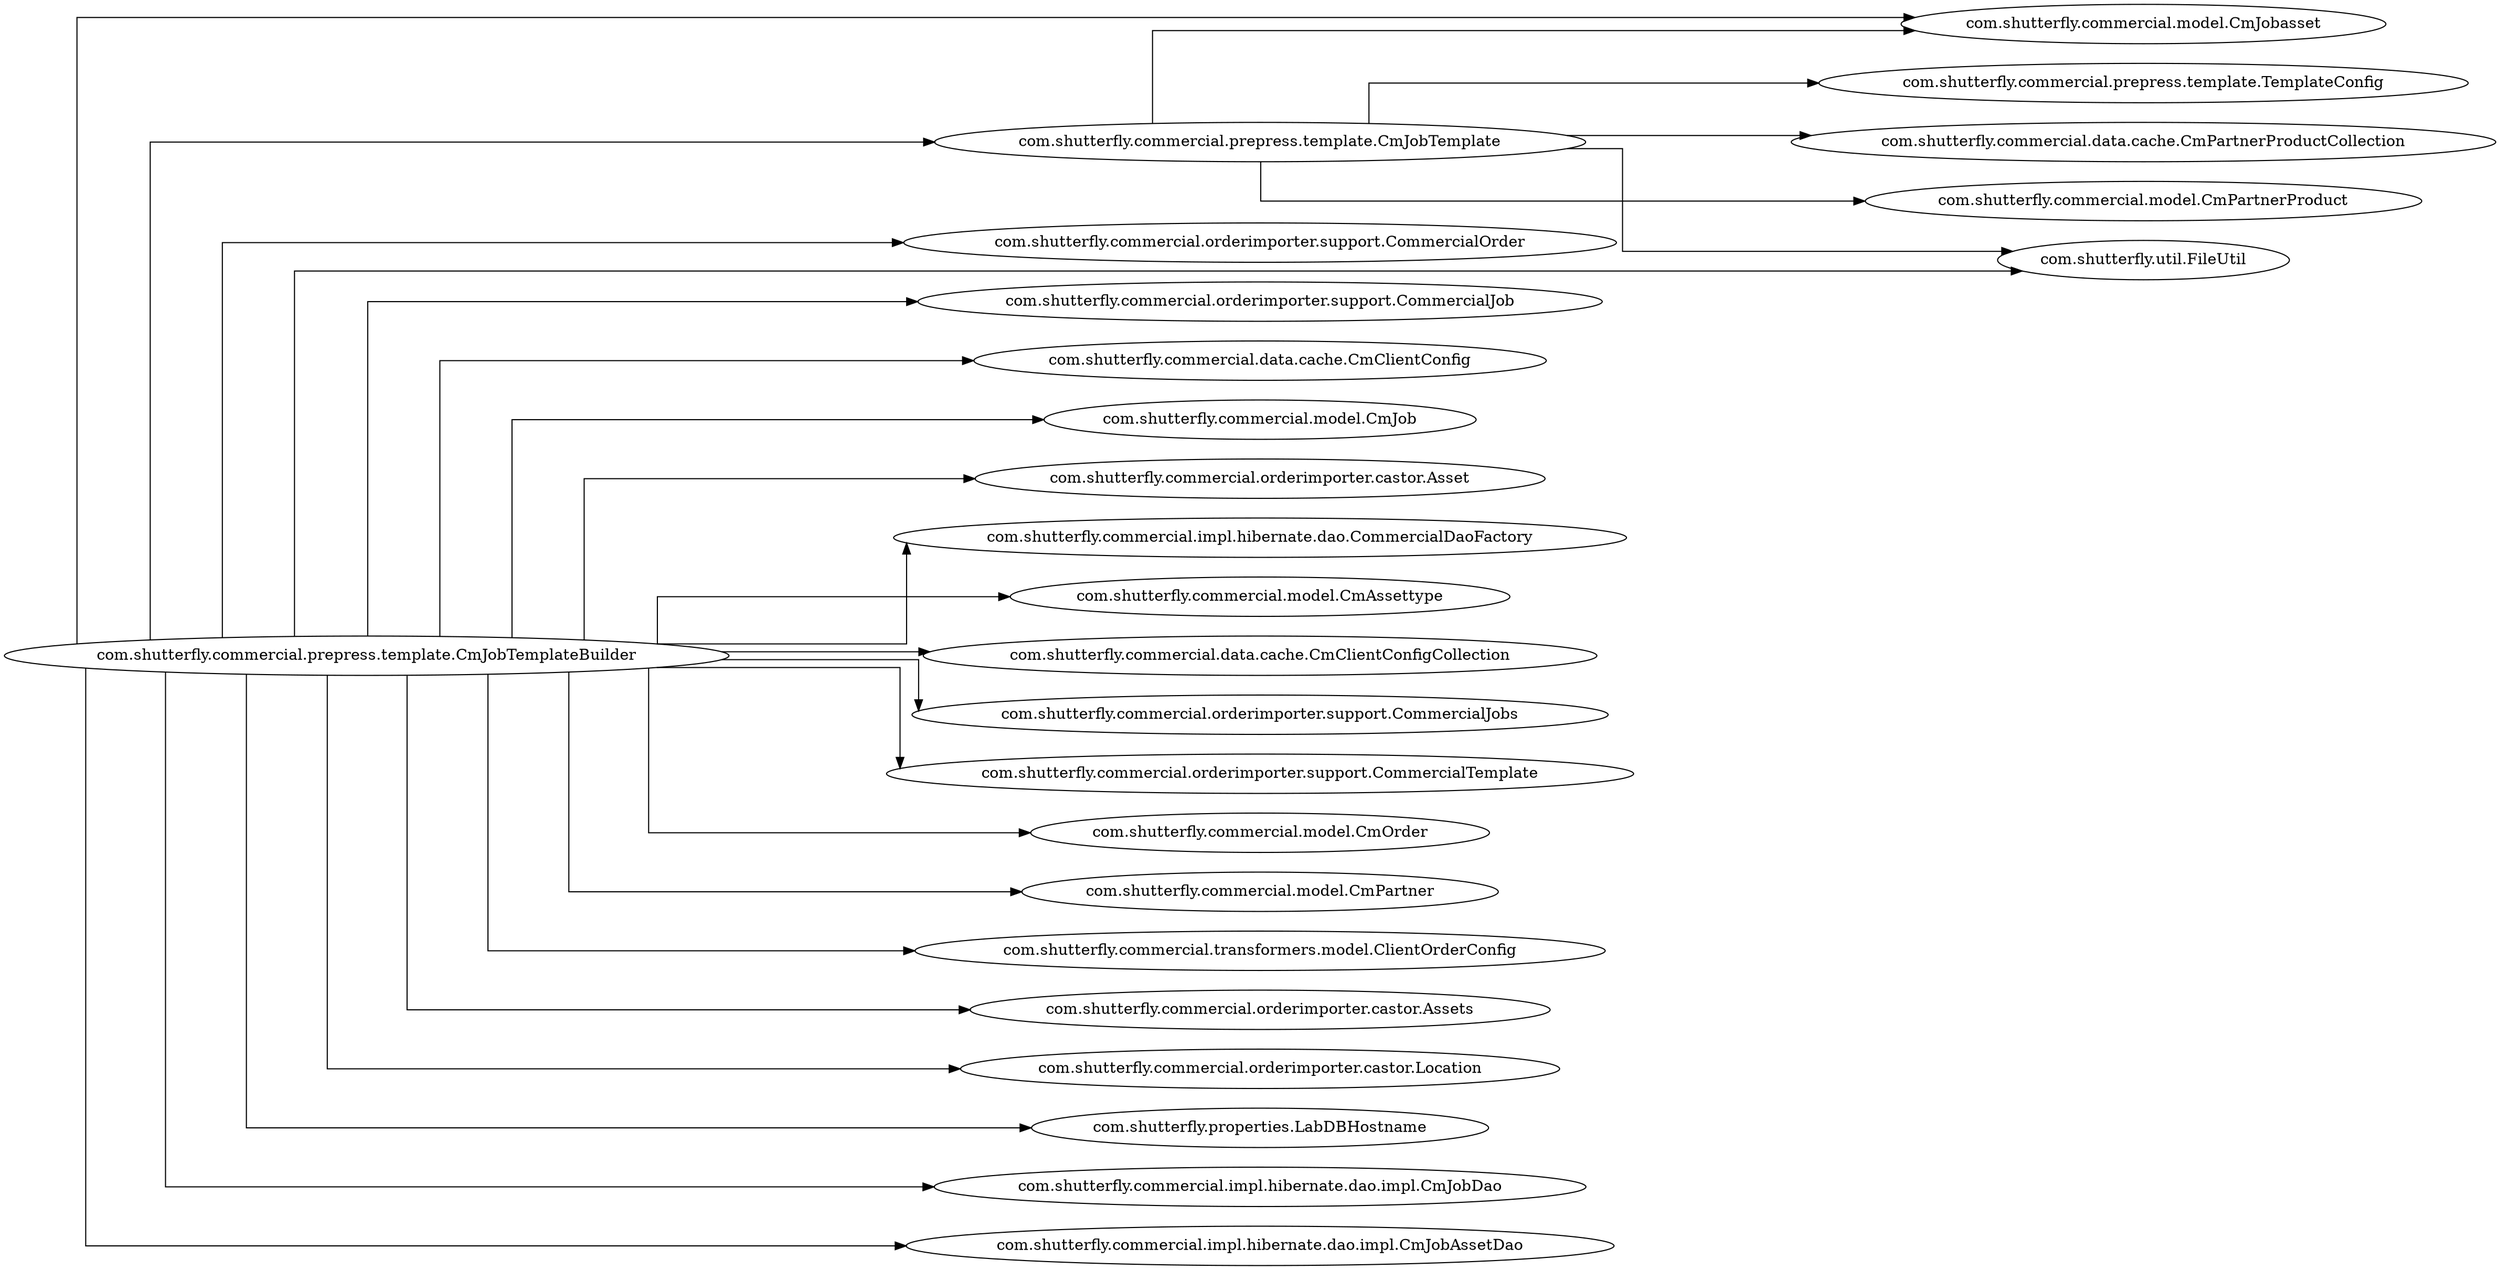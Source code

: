 digraph dependencyGraph {
 concentrate=true;
 rankdir="LR"; 
ranksep="2.0";
"com.shutterfly.commercial.prepress.template.CmJobTemplate"; 
"com.shutterfly.commercial.prepress.template.CmJobTemplate"->"com.shutterfly.commercial.prepress.template.TemplateConfig";
"com.shutterfly.commercial.prepress.template.CmJobTemplate"->"com.shutterfly.commercial.model.CmJobasset";
"com.shutterfly.commercial.prepress.template.CmJobTemplate"->"com.shutterfly.util.FileUtil";
"com.shutterfly.commercial.prepress.template.CmJobTemplate"->"com.shutterfly.commercial.data.cache.CmPartnerProductCollection";
"com.shutterfly.commercial.prepress.template.CmJobTemplate"->"com.shutterfly.commercial.model.CmPartnerProduct";
"com.shutterfly.commercial.prepress.template.CmJobTemplateBuilder"; 
"com.shutterfly.commercial.prepress.template.CmJobTemplateBuilder"->"com.shutterfly.commercial.orderimporter.support.CommercialOrder";
"com.shutterfly.commercial.prepress.template.CmJobTemplateBuilder"->"com.shutterfly.commercial.orderimporter.support.CommercialJob";
"com.shutterfly.commercial.prepress.template.CmJobTemplateBuilder"->"com.shutterfly.commercial.data.cache.CmClientConfig";
"com.shutterfly.commercial.prepress.template.CmJobTemplateBuilder"->"com.shutterfly.commercial.model.CmJob";
"com.shutterfly.commercial.prepress.template.CmJobTemplateBuilder"->"com.shutterfly.commercial.model.CmJobasset";
"com.shutterfly.commercial.prepress.template.CmJobTemplateBuilder"->"com.shutterfly.commercial.prepress.template.CmJobTemplate";
"com.shutterfly.commercial.prepress.template.CmJobTemplateBuilder"->"com.shutterfly.commercial.orderimporter.castor.Asset";
"com.shutterfly.commercial.prepress.template.CmJobTemplateBuilder"->"com.shutterfly.commercial.impl.hibernate.dao.CommercialDaoFactory";
"com.shutterfly.commercial.prepress.template.CmJobTemplateBuilder"->"com.shutterfly.commercial.model.CmAssettype";
"com.shutterfly.commercial.prepress.template.CmJobTemplateBuilder"->"com.shutterfly.commercial.data.cache.CmClientConfigCollection";
"com.shutterfly.commercial.prepress.template.CmJobTemplateBuilder"->"com.shutterfly.commercial.orderimporter.support.CommercialJobs";
"com.shutterfly.commercial.prepress.template.CmJobTemplateBuilder"->"com.shutterfly.commercial.orderimporter.support.CommercialTemplate";
"com.shutterfly.commercial.prepress.template.CmJobTemplateBuilder"->"com.shutterfly.commercial.model.CmOrder";
"com.shutterfly.commercial.prepress.template.CmJobTemplateBuilder"->"com.shutterfly.commercial.model.CmPartner";
"com.shutterfly.commercial.prepress.template.CmJobTemplateBuilder"->"com.shutterfly.commercial.transformers.model.ClientOrderConfig";
"com.shutterfly.commercial.prepress.template.CmJobTemplateBuilder"->"com.shutterfly.util.FileUtil";
"com.shutterfly.commercial.prepress.template.CmJobTemplateBuilder"->"com.shutterfly.commercial.orderimporter.castor.Assets";
"com.shutterfly.commercial.prepress.template.CmJobTemplateBuilder"->"com.shutterfly.commercial.orderimporter.castor.Location";
"com.shutterfly.commercial.prepress.template.CmJobTemplateBuilder"->"com.shutterfly.properties.LabDBHostname";
"com.shutterfly.commercial.prepress.template.CmJobTemplateBuilder"->"com.shutterfly.commercial.impl.hibernate.dao.impl.CmJobDao";
"com.shutterfly.commercial.prepress.template.CmJobTemplateBuilder"->"com.shutterfly.commercial.impl.hibernate.dao.impl.CmJobAssetDao";
"com.shutterfly.commercial.prepress.template.TemplateConfig"; 
splines="ortho";
}